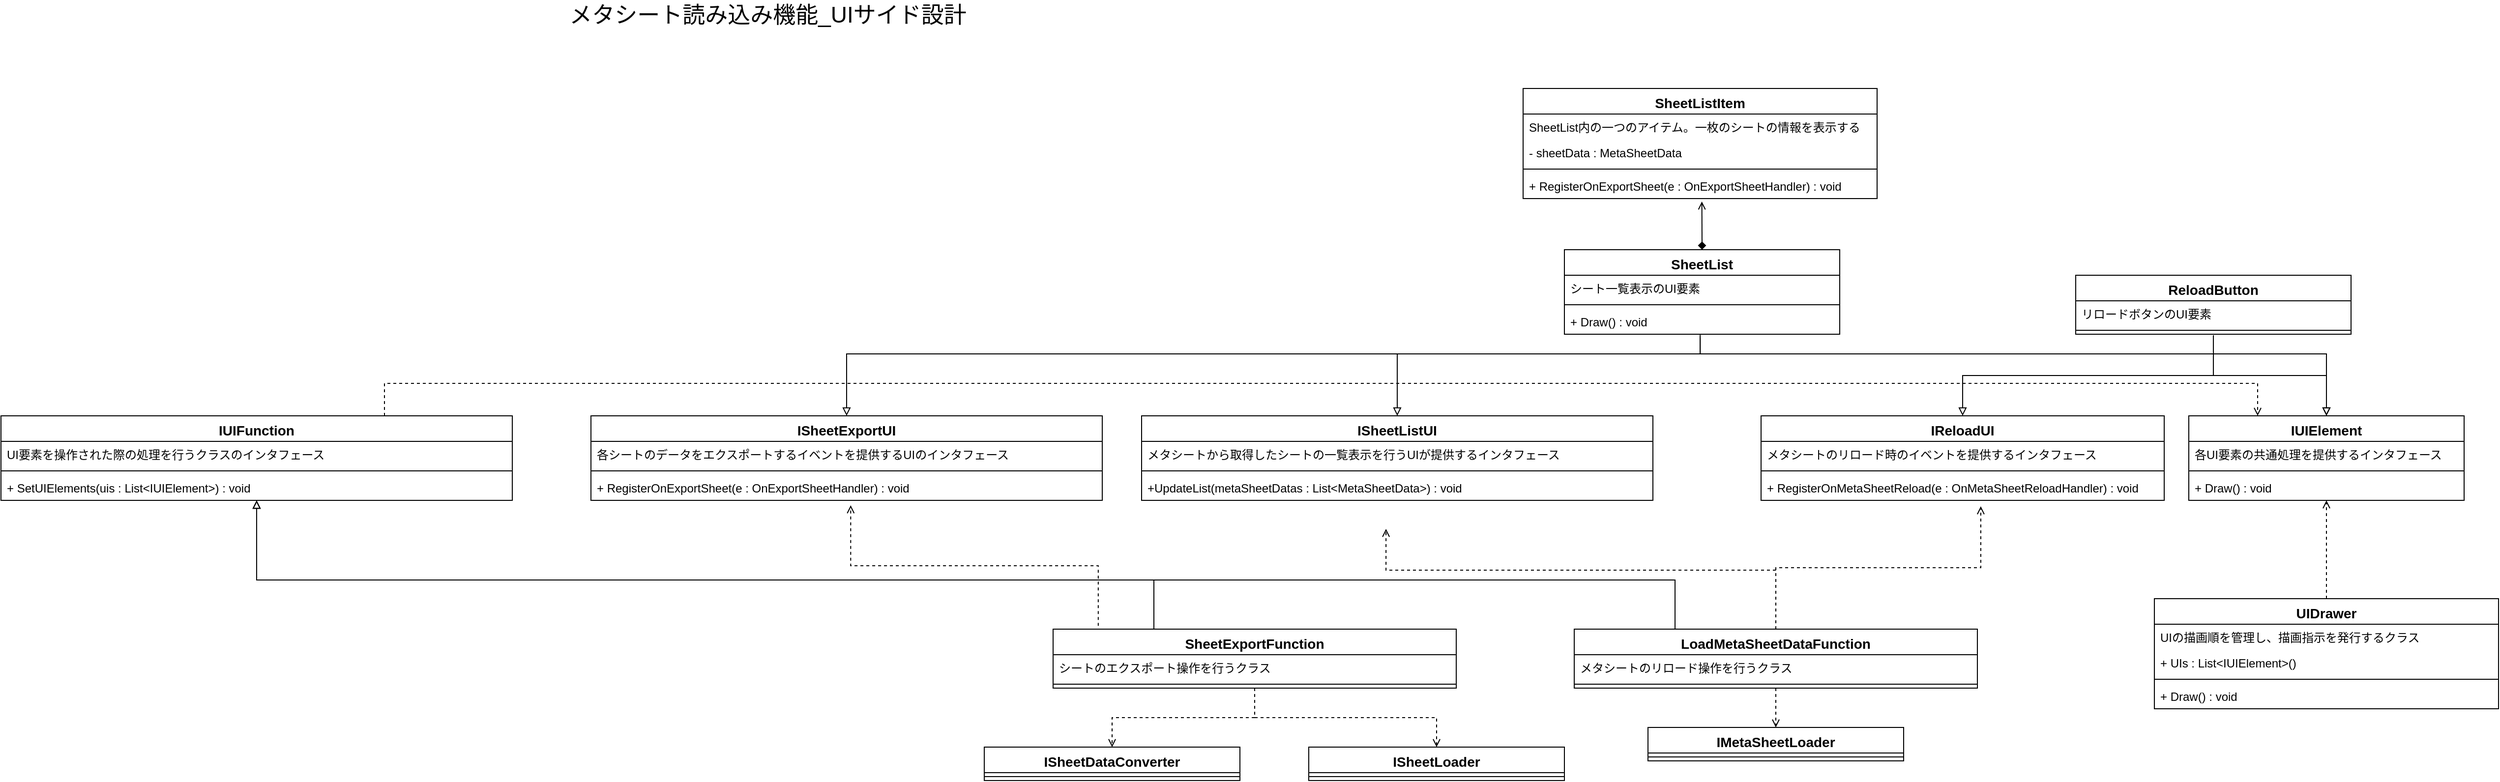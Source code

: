 <mxfile version="18.0.1" type="device"><diagram id="pZ8-nbCR5Ntvw2svwKis" name="ページ1"><mxGraphModel dx="3950" dy="2322" grid="1" gridSize="10" guides="1" tooltips="1" connect="1" arrows="1" fold="1" page="1" pageScale="1" pageWidth="827" pageHeight="1169" math="0" shadow="0"><root><mxCell id="0"/><mxCell id="1" parent="0"/><mxCell id="_xUrK5Ruoj5piQmEMa_U-1" value="UIDrawer" style="swimlane;fontStyle=1;align=center;verticalAlign=top;childLayout=stackLayout;horizontal=1;startSize=26;horizontalStack=0;resizeParent=1;resizeParentMax=0;resizeLast=0;collapsible=1;marginBottom=0;fontSize=14;" parent="1" vertex="1"><mxGeometry x="340" y="529" width="350" height="112" as="geometry"/></mxCell><mxCell id="_xUrK5Ruoj5piQmEMa_U-11" value="UIの描画順を管理し、描画指示を発行するクラス" style="text;strokeColor=none;fillColor=none;align=left;verticalAlign=top;spacingLeft=4;spacingRight=4;overflow=hidden;rotatable=0;points=[[0,0.5],[1,0.5]];portConstraint=eastwest;" parent="_xUrK5Ruoj5piQmEMa_U-1" vertex="1"><mxGeometry y="26" width="350" height="26" as="geometry"/></mxCell><mxCell id="_xUrK5Ruoj5piQmEMa_U-2" value="+ UIs : List&lt;IUIElement&gt;()" style="text;strokeColor=none;fillColor=none;align=left;verticalAlign=top;spacingLeft=4;spacingRight=4;overflow=hidden;rotatable=0;points=[[0,0.5],[1,0.5]];portConstraint=eastwest;" parent="_xUrK5Ruoj5piQmEMa_U-1" vertex="1"><mxGeometry y="52" width="350" height="26" as="geometry"/></mxCell><mxCell id="_xUrK5Ruoj5piQmEMa_U-3" value="" style="line;strokeWidth=1;fillColor=none;align=left;verticalAlign=middle;spacingTop=-1;spacingLeft=3;spacingRight=3;rotatable=0;labelPosition=right;points=[];portConstraint=eastwest;" parent="_xUrK5Ruoj5piQmEMa_U-1" vertex="1"><mxGeometry y="78" width="350" height="8" as="geometry"/></mxCell><mxCell id="_xUrK5Ruoj5piQmEMa_U-4" value="+ Draw() : void" style="text;strokeColor=none;fillColor=none;align=left;verticalAlign=top;spacingLeft=4;spacingRight=4;overflow=hidden;rotatable=0;points=[[0,0.5],[1,0.5]];portConstraint=eastwest;" parent="_xUrK5Ruoj5piQmEMa_U-1" vertex="1"><mxGeometry y="86" width="350" height="26" as="geometry"/></mxCell><mxCell id="_xUrK5Ruoj5piQmEMa_U-5" value="メタシート読み込み機能_UIサイド設計" style="text;html=1;strokeColor=none;fillColor=none;align=center;verticalAlign=middle;whiteSpace=wrap;rounded=0;fontSize=23;" parent="1" vertex="1"><mxGeometry x="-1280" y="-80" width="420" height="30" as="geometry"/></mxCell><mxCell id="_xUrK5Ruoj5piQmEMa_U-7" value="IUIElement" style="swimlane;fontStyle=1;align=center;verticalAlign=top;childLayout=stackLayout;horizontal=1;startSize=26;horizontalStack=0;resizeParent=1;resizeParentMax=0;resizeLast=0;collapsible=1;marginBottom=0;fontSize=14;" parent="1" vertex="1"><mxGeometry x="375" y="343" width="280" height="86" as="geometry"/></mxCell><mxCell id="_xUrK5Ruoj5piQmEMa_U-8" value="各UI要素の共通処理を提供するインタフェース" style="text;strokeColor=none;fillColor=none;align=left;verticalAlign=top;spacingLeft=4;spacingRight=4;overflow=hidden;rotatable=0;points=[[0,0.5],[1,0.5]];portConstraint=eastwest;" parent="_xUrK5Ruoj5piQmEMa_U-7" vertex="1"><mxGeometry y="26" width="280" height="26" as="geometry"/></mxCell><mxCell id="_xUrK5Ruoj5piQmEMa_U-9" value="" style="line;strokeWidth=1;fillColor=none;align=left;verticalAlign=middle;spacingTop=-1;spacingLeft=3;spacingRight=3;rotatable=0;labelPosition=right;points=[];portConstraint=eastwest;" parent="_xUrK5Ruoj5piQmEMa_U-7" vertex="1"><mxGeometry y="52" width="280" height="8" as="geometry"/></mxCell><mxCell id="_xUrK5Ruoj5piQmEMa_U-10" value="+ Draw() : void" style="text;strokeColor=none;fillColor=none;align=left;verticalAlign=top;spacingLeft=4;spacingRight=4;overflow=hidden;rotatable=0;points=[[0,0.5],[1,0.5]];portConstraint=eastwest;" parent="_xUrK5Ruoj5piQmEMa_U-7" vertex="1"><mxGeometry y="60" width="280" height="26" as="geometry"/></mxCell><mxCell id="_xUrK5Ruoj5piQmEMa_U-12" value="" style="endArrow=open;html=1;rounded=0;fontSize=23;exitX=0.5;exitY=0;exitDx=0;exitDy=0;dashed=1;endFill=0;" parent="1" source="_xUrK5Ruoj5piQmEMa_U-1" target="_xUrK5Ruoj5piQmEMa_U-7" edge="1"><mxGeometry width="50" height="50" relative="1" as="geometry"><mxPoint x="435" y="493" as="sourcePoint"/><mxPoint x="515" y="453" as="targetPoint"/></mxGeometry></mxCell><mxCell id="_xUrK5Ruoj5piQmEMa_U-13" value="ReloadButton" style="swimlane;fontStyle=1;align=center;verticalAlign=top;childLayout=stackLayout;horizontal=1;startSize=26;horizontalStack=0;resizeParent=1;resizeParentMax=0;resizeLast=0;collapsible=1;marginBottom=0;fontSize=14;" parent="1" vertex="1"><mxGeometry x="260" y="200" width="280" height="60" as="geometry"/></mxCell><mxCell id="_xUrK5Ruoj5piQmEMa_U-14" value="リロードボタンのUI要素" style="text;strokeColor=none;fillColor=none;align=left;verticalAlign=top;spacingLeft=4;spacingRight=4;overflow=hidden;rotatable=0;points=[[0,0.5],[1,0.5]];portConstraint=eastwest;" parent="_xUrK5Ruoj5piQmEMa_U-13" vertex="1"><mxGeometry y="26" width="280" height="26" as="geometry"/></mxCell><mxCell id="_xUrK5Ruoj5piQmEMa_U-15" value="" style="line;strokeWidth=1;fillColor=none;align=left;verticalAlign=middle;spacingTop=-1;spacingLeft=3;spacingRight=3;rotatable=0;labelPosition=right;points=[];portConstraint=eastwest;" parent="_xUrK5Ruoj5piQmEMa_U-13" vertex="1"><mxGeometry y="52" width="280" height="8" as="geometry"/></mxCell><mxCell id="_xUrK5Ruoj5piQmEMa_U-17" value="IReloadUI" style="swimlane;fontStyle=1;align=center;verticalAlign=top;childLayout=stackLayout;horizontal=1;startSize=26;horizontalStack=0;resizeParent=1;resizeParentMax=0;resizeLast=0;collapsible=1;marginBottom=0;fontSize=14;" parent="1" vertex="1"><mxGeometry x="-60" y="343" width="410" height="86" as="geometry"/></mxCell><mxCell id="_xUrK5Ruoj5piQmEMa_U-18" value="メタシートのリロード時のイベントを提供するインタフェース" style="text;strokeColor=none;fillColor=none;align=left;verticalAlign=top;spacingLeft=4;spacingRight=4;overflow=hidden;rotatable=0;points=[[0,0.5],[1,0.5]];portConstraint=eastwest;" parent="_xUrK5Ruoj5piQmEMa_U-17" vertex="1"><mxGeometry y="26" width="410" height="26" as="geometry"/></mxCell><mxCell id="_xUrK5Ruoj5piQmEMa_U-19" value="" style="line;strokeWidth=1;fillColor=none;align=left;verticalAlign=middle;spacingTop=-1;spacingLeft=3;spacingRight=3;rotatable=0;labelPosition=right;points=[];portConstraint=eastwest;" parent="_xUrK5Ruoj5piQmEMa_U-17" vertex="1"><mxGeometry y="52" width="410" height="8" as="geometry"/></mxCell><mxCell id="_xUrK5Ruoj5piQmEMa_U-20" value="+ RegisterOnMetaSheetReload(e : OnMetaSheetReloadHandler) : void" style="text;strokeColor=none;fillColor=none;align=left;verticalAlign=top;spacingLeft=4;spacingRight=4;overflow=hidden;rotatable=0;points=[[0,0.5],[1,0.5]];portConstraint=eastwest;" parent="_xUrK5Ruoj5piQmEMa_U-17" vertex="1"><mxGeometry y="60" width="410" height="26" as="geometry"/></mxCell><mxCell id="_xUrK5Ruoj5piQmEMa_U-21" value="" style="endArrow=block;html=1;rounded=0;fontSize=23;endFill=0;exitX=0.5;exitY=1.192;exitDx=0;exitDy=0;exitPerimeter=0;entryX=0.5;entryY=0;entryDx=0;entryDy=0;edgeStyle=elbowEdgeStyle;elbow=vertical;" parent="1" target="_xUrK5Ruoj5piQmEMa_U-17" edge="1"><mxGeometry width="50" height="50" relative="1" as="geometry"><mxPoint x="400" y="260.992" as="sourcePoint"/><mxPoint x="524" y="439" as="targetPoint"/></mxGeometry></mxCell><mxCell id="_xUrK5Ruoj5piQmEMa_U-22" value="" style="endArrow=block;html=1;rounded=0;fontSize=23;endFill=0;exitX=0.5;exitY=1.192;exitDx=0;exitDy=0;exitPerimeter=0;entryX=0.5;entryY=0;entryDx=0;entryDy=0;edgeStyle=elbowEdgeStyle;elbow=vertical;" parent="1" target="_xUrK5Ruoj5piQmEMa_U-7" edge="1"><mxGeometry width="50" height="50" relative="1" as="geometry"><mxPoint x="400" y="260.992" as="sourcePoint"/><mxPoint x="190" y="353" as="targetPoint"/></mxGeometry></mxCell><mxCell id="8NGYuiesdJugv4xLFemF-8" value="SheetList" style="swimlane;fontStyle=1;align=center;verticalAlign=top;childLayout=stackLayout;horizontal=1;startSize=26;horizontalStack=0;resizeParent=1;resizeParentMax=0;resizeLast=0;collapsible=1;marginBottom=0;fontSize=14;" parent="1" vertex="1"><mxGeometry x="-260" y="174" width="280" height="86" as="geometry"/></mxCell><mxCell id="8NGYuiesdJugv4xLFemF-9" value="シート一覧表示のUI要素" style="text;strokeColor=none;fillColor=none;align=left;verticalAlign=top;spacingLeft=4;spacingRight=4;overflow=hidden;rotatable=0;points=[[0,0.5],[1,0.5]];portConstraint=eastwest;" parent="8NGYuiesdJugv4xLFemF-8" vertex="1"><mxGeometry y="26" width="280" height="26" as="geometry"/></mxCell><mxCell id="8NGYuiesdJugv4xLFemF-10" value="" style="line;strokeWidth=1;fillColor=none;align=left;verticalAlign=middle;spacingTop=-1;spacingLeft=3;spacingRight=3;rotatable=0;labelPosition=right;points=[];portConstraint=eastwest;" parent="8NGYuiesdJugv4xLFemF-8" vertex="1"><mxGeometry y="52" width="280" height="8" as="geometry"/></mxCell><mxCell id="8NGYuiesdJugv4xLFemF-11" value="+ Draw() : void" style="text;strokeColor=none;fillColor=none;align=left;verticalAlign=top;spacingLeft=4;spacingRight=4;overflow=hidden;rotatable=0;points=[[0,0.5],[1,0.5]];portConstraint=eastwest;" parent="8NGYuiesdJugv4xLFemF-8" vertex="1"><mxGeometry y="60" width="280" height="26" as="geometry"/></mxCell><mxCell id="8NGYuiesdJugv4xLFemF-12" value="" style="endArrow=block;html=1;rounded=0;fontSize=23;endFill=0;exitX=0.493;exitY=1.154;exitDx=0;exitDy=0;exitPerimeter=0;entryX=0.5;entryY=0;entryDx=0;entryDy=0;edgeStyle=elbowEdgeStyle;elbow=vertical;" parent="1" source="8NGYuiesdJugv4xLFemF-11" target="_xUrK5Ruoj5piQmEMa_U-7" edge="1"><mxGeometry width="50" height="50" relative="1" as="geometry"><mxPoint x="410" y="270.992" as="sourcePoint"/><mxPoint x="525" y="353" as="targetPoint"/><Array as="points"><mxPoint x="200" y="280"/></Array></mxGeometry></mxCell><mxCell id="8NGYuiesdJugv4xLFemF-13" value="ISheetListUI" style="swimlane;fontStyle=1;align=center;verticalAlign=top;childLayout=stackLayout;horizontal=1;startSize=26;horizontalStack=0;resizeParent=1;resizeParentMax=0;resizeLast=0;collapsible=1;marginBottom=0;fontSize=14;" parent="1" vertex="1"><mxGeometry x="-690" y="343" width="520" height="86" as="geometry"/></mxCell><mxCell id="8NGYuiesdJugv4xLFemF-14" value="メタシートから取得したシートの一覧表示を行うUIが提供するインタフェース" style="text;strokeColor=none;fillColor=none;align=left;verticalAlign=top;spacingLeft=4;spacingRight=4;overflow=hidden;rotatable=0;points=[[0,0.5],[1,0.5]];portConstraint=eastwest;" parent="8NGYuiesdJugv4xLFemF-13" vertex="1"><mxGeometry y="26" width="520" height="26" as="geometry"/></mxCell><mxCell id="8NGYuiesdJugv4xLFemF-15" value="" style="line;strokeWidth=1;fillColor=none;align=left;verticalAlign=middle;spacingTop=-1;spacingLeft=3;spacingRight=3;rotatable=0;labelPosition=right;points=[];portConstraint=eastwest;" parent="8NGYuiesdJugv4xLFemF-13" vertex="1"><mxGeometry y="52" width="520" height="8" as="geometry"/></mxCell><mxCell id="8NGYuiesdJugv4xLFemF-16" value="+UpdateList(metaSheetDatas : List&lt;MetaSheetData&gt;) : void" style="text;strokeColor=none;fillColor=none;align=left;verticalAlign=top;spacingLeft=4;spacingRight=4;overflow=hidden;rotatable=0;points=[[0,0.5],[1,0.5]];portConstraint=eastwest;" parent="8NGYuiesdJugv4xLFemF-13" vertex="1"><mxGeometry y="60" width="520" height="26" as="geometry"/></mxCell><mxCell id="8NGYuiesdJugv4xLFemF-17" value="" style="endArrow=block;html=1;rounded=0;fontSize=23;endFill=0;exitX=0.493;exitY=1.115;exitDx=0;exitDy=0;exitPerimeter=0;entryX=0.5;entryY=0;entryDx=0;entryDy=0;edgeStyle=elbowEdgeStyle;elbow=vertical;" parent="1" source="8NGYuiesdJugv4xLFemF-11" target="8NGYuiesdJugv4xLFemF-13" edge="1"><mxGeometry width="50" height="50" relative="1" as="geometry"><mxPoint x="-111.96" y="274.004" as="sourcePoint"/><mxPoint x="525" y="353" as="targetPoint"/><Array as="points"><mxPoint x="-150" y="280"/></Array></mxGeometry></mxCell><mxCell id="8NGYuiesdJugv4xLFemF-19" value="LoadMetaSheetDataFunction" style="swimlane;fontStyle=1;align=center;verticalAlign=top;childLayout=stackLayout;horizontal=1;startSize=26;horizontalStack=0;resizeParent=1;resizeParentMax=0;resizeLast=0;collapsible=1;marginBottom=0;fontSize=14;" parent="1" vertex="1"><mxGeometry x="-250" y="560" width="410" height="60" as="geometry"/></mxCell><mxCell id="8NGYuiesdJugv4xLFemF-20" value="メタシートのリロード操作を行うクラス" style="text;strokeColor=none;fillColor=none;align=left;verticalAlign=top;spacingLeft=4;spacingRight=4;overflow=hidden;rotatable=0;points=[[0,0.5],[1,0.5]];portConstraint=eastwest;" parent="8NGYuiesdJugv4xLFemF-19" vertex="1"><mxGeometry y="26" width="410" height="26" as="geometry"/></mxCell><mxCell id="8NGYuiesdJugv4xLFemF-21" value="" style="line;strokeWidth=1;fillColor=none;align=left;verticalAlign=middle;spacingTop=-1;spacingLeft=3;spacingRight=3;rotatable=0;labelPosition=right;points=[];portConstraint=eastwest;" parent="8NGYuiesdJugv4xLFemF-19" vertex="1"><mxGeometry y="52" width="410" height="8" as="geometry"/></mxCell><mxCell id="8NGYuiesdJugv4xLFemF-23" value="" style="endArrow=open;html=1;rounded=0;fontSize=23;exitX=0.5;exitY=0;exitDx=0;exitDy=0;dashed=1;endFill=0;edgeStyle=elbowEdgeStyle;elbow=vertical;entryX=0.545;entryY=1.231;entryDx=0;entryDy=0;entryPerimeter=0;" parent="1" source="8NGYuiesdJugv4xLFemF-19" target="_xUrK5Ruoj5piQmEMa_U-20" edge="1"><mxGeometry width="50" height="50" relative="1" as="geometry"><mxPoint x="525" y="539" as="sourcePoint"/><mxPoint x="525" y="439" as="targetPoint"/></mxGeometry></mxCell><mxCell id="8NGYuiesdJugv4xLFemF-24" value="" style="endArrow=open;html=1;rounded=0;fontSize=23;exitX=0.5;exitY=0;exitDx=0;exitDy=0;dashed=1;endFill=0;edgeStyle=elbowEdgeStyle;elbow=vertical;entryX=0.478;entryY=1.115;entryDx=0;entryDy=0;entryPerimeter=0;" parent="1" source="8NGYuiesdJugv4xLFemF-19" edge="1"><mxGeometry width="50" height="50" relative="1" as="geometry"><mxPoint x="-35" y="570" as="sourcePoint"/><mxPoint x="-441.44" y="457.99" as="targetPoint"/><Array as="points"><mxPoint x="-250" y="500"/></Array></mxGeometry></mxCell><mxCell id="8NGYuiesdJugv4xLFemF-25" value="SheetExportFunction" style="swimlane;fontStyle=1;align=center;verticalAlign=top;childLayout=stackLayout;horizontal=1;startSize=26;horizontalStack=0;resizeParent=1;resizeParentMax=0;resizeLast=0;collapsible=1;marginBottom=0;fontSize=14;" parent="1" vertex="1"><mxGeometry x="-780" y="560" width="410" height="60" as="geometry"/></mxCell><mxCell id="8NGYuiesdJugv4xLFemF-26" value="シートのエクスポート操作を行うクラス" style="text;strokeColor=none;fillColor=none;align=left;verticalAlign=top;spacingLeft=4;spacingRight=4;overflow=hidden;rotatable=0;points=[[0,0.5],[1,0.5]];portConstraint=eastwest;" parent="8NGYuiesdJugv4xLFemF-25" vertex="1"><mxGeometry y="26" width="410" height="26" as="geometry"/></mxCell><mxCell id="8NGYuiesdJugv4xLFemF-27" value="" style="line;strokeWidth=1;fillColor=none;align=left;verticalAlign=middle;spacingTop=-1;spacingLeft=3;spacingRight=3;rotatable=0;labelPosition=right;points=[];portConstraint=eastwest;" parent="8NGYuiesdJugv4xLFemF-25" vertex="1"><mxGeometry y="52" width="410" height="8" as="geometry"/></mxCell><mxCell id="8NGYuiesdJugv4xLFemF-29" value="" style="endArrow=open;html=1;rounded=0;fontSize=23;exitX=0.112;exitY=-0.056;exitDx=0;exitDy=0;dashed=1;endFill=0;elbow=vertical;entryX=0.508;entryY=1.192;entryDx=0;entryDy=0;entryPerimeter=0;exitPerimeter=0;edgeStyle=elbowEdgeStyle;" parent="1" source="8NGYuiesdJugv4xLFemF-25" target="3AVMkIu4Htj-s8edqL29-4" edge="1"><mxGeometry width="50" height="50" relative="1" as="geometry"><mxPoint x="-35" y="570" as="sourcePoint"/><mxPoint x="-575.08" y="459.992" as="targetPoint"/></mxGeometry></mxCell><mxCell id="8NGYuiesdJugv4xLFemF-30" value="IMetaSheetLoader" style="swimlane;fontStyle=1;align=center;verticalAlign=top;childLayout=stackLayout;horizontal=1;startSize=26;horizontalStack=0;resizeParent=1;resizeParentMax=0;resizeLast=0;collapsible=1;marginBottom=0;fontSize=14;" parent="1" vertex="1"><mxGeometry x="-175" y="660" width="260" height="34" as="geometry"/></mxCell><mxCell id="8NGYuiesdJugv4xLFemF-33" value="" style="line;strokeWidth=1;fillColor=none;align=left;verticalAlign=middle;spacingTop=-1;spacingLeft=3;spacingRight=3;rotatable=0;labelPosition=right;points=[];portConstraint=eastwest;" parent="8NGYuiesdJugv4xLFemF-30" vertex="1"><mxGeometry y="26" width="260" height="8" as="geometry"/></mxCell><mxCell id="8NGYuiesdJugv4xLFemF-35" value="" style="endArrow=open;html=1;rounded=0;fontSize=23;exitX=0.5;exitY=1;exitDx=0;exitDy=0;dashed=1;endFill=0;entryX=0.5;entryY=0;entryDx=0;entryDy=0;" parent="1" source="8NGYuiesdJugv4xLFemF-19" target="8NGYuiesdJugv4xLFemF-30" edge="1"><mxGeometry width="50" height="50" relative="1" as="geometry"><mxPoint x="525" y="539" as="sourcePoint"/><mxPoint x="525" y="439" as="targetPoint"/></mxGeometry></mxCell><mxCell id="8NGYuiesdJugv4xLFemF-36" value="ISheetLoader" style="swimlane;fontStyle=1;align=center;verticalAlign=top;childLayout=stackLayout;horizontal=1;startSize=26;horizontalStack=0;resizeParent=1;resizeParentMax=0;resizeLast=0;collapsible=1;marginBottom=0;fontSize=14;" parent="1" vertex="1"><mxGeometry x="-520" y="680" width="260" height="34" as="geometry"/></mxCell><mxCell id="8NGYuiesdJugv4xLFemF-37" value="" style="line;strokeWidth=1;fillColor=none;align=left;verticalAlign=middle;spacingTop=-1;spacingLeft=3;spacingRight=3;rotatable=0;labelPosition=right;points=[];portConstraint=eastwest;" parent="8NGYuiesdJugv4xLFemF-36" vertex="1"><mxGeometry y="26" width="260" height="8" as="geometry"/></mxCell><mxCell id="8NGYuiesdJugv4xLFemF-38" value="ISheetDataConverter" style="swimlane;fontStyle=1;align=center;verticalAlign=top;childLayout=stackLayout;horizontal=1;startSize=26;horizontalStack=0;resizeParent=1;resizeParentMax=0;resizeLast=0;collapsible=1;marginBottom=0;fontSize=14;" parent="1" vertex="1"><mxGeometry x="-850" y="680" width="260" height="34" as="geometry"/></mxCell><mxCell id="8NGYuiesdJugv4xLFemF-39" value="" style="line;strokeWidth=1;fillColor=none;align=left;verticalAlign=middle;spacingTop=-1;spacingLeft=3;spacingRight=3;rotatable=0;labelPosition=right;points=[];portConstraint=eastwest;" parent="8NGYuiesdJugv4xLFemF-38" vertex="1"><mxGeometry y="26" width="260" height="8" as="geometry"/></mxCell><mxCell id="8NGYuiesdJugv4xLFemF-40" value="" style="endArrow=open;html=1;rounded=0;fontSize=23;exitX=0.5;exitY=1;exitDx=0;exitDy=0;dashed=1;endFill=0;elbow=vertical;entryX=0.5;entryY=0;entryDx=0;entryDy=0;edgeStyle=elbowEdgeStyle;" parent="1" source="8NGYuiesdJugv4xLFemF-25" target="8NGYuiesdJugv4xLFemF-38" edge="1"><mxGeometry width="50" height="50" relative="1" as="geometry"><mxPoint x="-565" y="570" as="sourcePoint"/><mxPoint x="-565.08" y="469.992" as="targetPoint"/></mxGeometry></mxCell><mxCell id="8NGYuiesdJugv4xLFemF-41" value="" style="endArrow=open;html=1;rounded=0;fontSize=23;exitX=0.5;exitY=1;exitDx=0;exitDy=0;dashed=1;endFill=0;elbow=vertical;entryX=0.5;entryY=0;entryDx=0;entryDy=0;edgeStyle=elbowEdgeStyle;" parent="1" source="8NGYuiesdJugv4xLFemF-25" target="8NGYuiesdJugv4xLFemF-36" edge="1"><mxGeometry width="50" height="50" relative="1" as="geometry"><mxPoint x="-565" y="630" as="sourcePoint"/><mxPoint x="-710" y="690" as="targetPoint"/></mxGeometry></mxCell><mxCell id="imFlmOSH9oFwfvli5ju6-1" value="IUIFunction" style="swimlane;fontStyle=1;align=center;verticalAlign=top;childLayout=stackLayout;horizontal=1;startSize=26;horizontalStack=0;resizeParent=1;resizeParentMax=0;resizeLast=0;collapsible=1;marginBottom=0;fontSize=14;" parent="1" vertex="1"><mxGeometry x="-1850" y="343" width="520" height="86" as="geometry"/></mxCell><mxCell id="imFlmOSH9oFwfvli5ju6-2" value="UI要素を操作された際の処理を行うクラスのインタフェース" style="text;strokeColor=none;fillColor=none;align=left;verticalAlign=top;spacingLeft=4;spacingRight=4;overflow=hidden;rotatable=0;points=[[0,0.5],[1,0.5]];portConstraint=eastwest;" parent="imFlmOSH9oFwfvli5ju6-1" vertex="1"><mxGeometry y="26" width="520" height="26" as="geometry"/></mxCell><mxCell id="imFlmOSH9oFwfvli5ju6-3" value="" style="line;strokeWidth=1;fillColor=none;align=left;verticalAlign=middle;spacingTop=-1;spacingLeft=3;spacingRight=3;rotatable=0;labelPosition=right;points=[];portConstraint=eastwest;" parent="imFlmOSH9oFwfvli5ju6-1" vertex="1"><mxGeometry y="52" width="520" height="8" as="geometry"/></mxCell><mxCell id="imFlmOSH9oFwfvli5ju6-5" value="+ SetUIElements(uis : List&lt;IUIElement&gt;) : void" style="text;strokeColor=none;fillColor=none;align=left;verticalAlign=top;spacingLeft=4;spacingRight=4;overflow=hidden;rotatable=0;points=[[0,0.5],[1,0.5]];portConstraint=eastwest;" parent="imFlmOSH9oFwfvli5ju6-1" vertex="1"><mxGeometry y="60" width="520" height="26" as="geometry"/></mxCell><mxCell id="imFlmOSH9oFwfvli5ju6-6" value="" style="endArrow=block;html=1;rounded=0;fontSize=23;endFill=0;exitX=0.25;exitY=0;exitDx=0;exitDy=0;edgeStyle=elbowEdgeStyle;elbow=vertical;" parent="1" source="8NGYuiesdJugv4xLFemF-25" target="imFlmOSH9oFwfvli5ju6-1" edge="1"><mxGeometry width="50" height="50" relative="1" as="geometry"><mxPoint x="-111.96" y="272.99" as="sourcePoint"/><mxPoint x="-1030" y="500" as="targetPoint"/><Array as="points"><mxPoint x="-840" y="510"/></Array></mxGeometry></mxCell><mxCell id="imFlmOSH9oFwfvli5ju6-7" value="" style="endArrow=block;html=1;rounded=0;fontSize=23;endFill=0;exitX=0.25;exitY=0;exitDx=0;exitDy=0;edgeStyle=elbowEdgeStyle;elbow=vertical;" parent="1" source="8NGYuiesdJugv4xLFemF-19" target="imFlmOSH9oFwfvli5ju6-1" edge="1"><mxGeometry width="50" height="50" relative="1" as="geometry"><mxPoint x="-667.5" y="570.0" as="sourcePoint"/><mxPoint x="-1040" y="440" as="targetPoint"/><Array as="points"><mxPoint x="-600" y="510"/></Array></mxGeometry></mxCell><mxCell id="imFlmOSH9oFwfvli5ju6-8" value="SheetListItem" style="swimlane;fontStyle=1;align=center;verticalAlign=top;childLayout=stackLayout;horizontal=1;startSize=26;horizontalStack=0;resizeParent=1;resizeParentMax=0;resizeLast=0;collapsible=1;marginBottom=0;fontSize=14;" parent="1" vertex="1"><mxGeometry x="-302" y="10" width="360" height="112" as="geometry"/></mxCell><mxCell id="imFlmOSH9oFwfvli5ju6-9" value="SheetList内の一つのアイテム。一枚のシートの情報を表示する" style="text;strokeColor=none;fillColor=none;align=left;verticalAlign=top;spacingLeft=4;spacingRight=4;overflow=hidden;rotatable=0;points=[[0,0.5],[1,0.5]];portConstraint=eastwest;" parent="imFlmOSH9oFwfvli5ju6-8" vertex="1"><mxGeometry y="26" width="360" height="26" as="geometry"/></mxCell><mxCell id="imFlmOSH9oFwfvli5ju6-12" value="- sheetData : MetaSheetData" style="text;strokeColor=none;fillColor=none;align=left;verticalAlign=top;spacingLeft=4;spacingRight=4;overflow=hidden;rotatable=0;points=[[0,0.5],[1,0.5]];portConstraint=eastwest;" parent="imFlmOSH9oFwfvli5ju6-8" vertex="1"><mxGeometry y="52" width="360" height="26" as="geometry"/></mxCell><mxCell id="imFlmOSH9oFwfvli5ju6-10" value="" style="line;strokeWidth=1;fillColor=none;align=left;verticalAlign=middle;spacingTop=-1;spacingLeft=3;spacingRight=3;rotatable=0;labelPosition=right;points=[];portConstraint=eastwest;" parent="imFlmOSH9oFwfvli5ju6-8" vertex="1"><mxGeometry y="78" width="360" height="8" as="geometry"/></mxCell><mxCell id="imFlmOSH9oFwfvli5ju6-11" value="+ RegisterOnExportSheet(e : OnExportSheetHandler) : void" style="text;strokeColor=none;fillColor=none;align=left;verticalAlign=top;spacingLeft=4;spacingRight=4;overflow=hidden;rotatable=0;points=[[0,0.5],[1,0.5]];portConstraint=eastwest;" parent="imFlmOSH9oFwfvli5ju6-8" vertex="1"><mxGeometry y="86" width="360" height="26" as="geometry"/></mxCell><mxCell id="imFlmOSH9oFwfvli5ju6-13" value="" style="endArrow=open;html=1;rounded=0;exitX=0.5;exitY=0;exitDx=0;exitDy=0;entryX=0.505;entryY=1.115;entryDx=0;entryDy=0;entryPerimeter=0;endFill=0;startArrow=diamond;startFill=1;" parent="1" source="8NGYuiesdJugv4xLFemF-8" target="imFlmOSH9oFwfvli5ju6-11" edge="1"><mxGeometry width="50" height="50" relative="1" as="geometry"><mxPoint x="-110" y="210" as="sourcePoint"/><mxPoint x="-60" y="160" as="targetPoint"/></mxGeometry></mxCell><mxCell id="imFlmOSH9oFwfvli5ju6-14" value="" style="endArrow=open;html=1;rounded=0;fontSize=23;exitX=0.75;exitY=0;exitDx=0;exitDy=0;dashed=1;endFill=0;entryX=0.25;entryY=0;entryDx=0;entryDy=0;" parent="1" source="imFlmOSH9oFwfvli5ju6-1" target="_xUrK5Ruoj5piQmEMa_U-7" edge="1"><mxGeometry width="50" height="50" relative="1" as="geometry"><mxPoint x="525" y="539" as="sourcePoint"/><mxPoint x="525" y="439" as="targetPoint"/><Array as="points"><mxPoint x="-1460" y="310"/><mxPoint x="445" y="310"/></Array></mxGeometry></mxCell><mxCell id="3AVMkIu4Htj-s8edqL29-1" value="ISheetExportUI" style="swimlane;fontStyle=1;align=center;verticalAlign=top;childLayout=stackLayout;horizontal=1;startSize=26;horizontalStack=0;resizeParent=1;resizeParentMax=0;resizeLast=0;collapsible=1;marginBottom=0;fontSize=14;" vertex="1" parent="1"><mxGeometry x="-1250" y="343" width="520" height="86" as="geometry"/></mxCell><mxCell id="3AVMkIu4Htj-s8edqL29-2" value="各シートのデータをエクスポートするイベントを提供するUIのインタフェース" style="text;strokeColor=none;fillColor=none;align=left;verticalAlign=top;spacingLeft=4;spacingRight=4;overflow=hidden;rotatable=0;points=[[0,0.5],[1,0.5]];portConstraint=eastwest;" vertex="1" parent="3AVMkIu4Htj-s8edqL29-1"><mxGeometry y="26" width="520" height="26" as="geometry"/></mxCell><mxCell id="3AVMkIu4Htj-s8edqL29-3" value="" style="line;strokeWidth=1;fillColor=none;align=left;verticalAlign=middle;spacingTop=-1;spacingLeft=3;spacingRight=3;rotatable=0;labelPosition=right;points=[];portConstraint=eastwest;" vertex="1" parent="3AVMkIu4Htj-s8edqL29-1"><mxGeometry y="52" width="520" height="8" as="geometry"/></mxCell><mxCell id="3AVMkIu4Htj-s8edqL29-4" value="+ RegisterOnExportSheet(e : OnExportSheetHandler) : void" style="text;strokeColor=none;fillColor=none;align=left;verticalAlign=top;spacingLeft=4;spacingRight=4;overflow=hidden;rotatable=0;points=[[0,0.5],[1,0.5]];portConstraint=eastwest;" vertex="1" parent="3AVMkIu4Htj-s8edqL29-1"><mxGeometry y="60" width="520" height="26" as="geometry"/></mxCell><mxCell id="3AVMkIu4Htj-s8edqL29-5" value="" style="endArrow=block;html=1;rounded=0;fontSize=23;endFill=0;exitX=0.493;exitY=1.026;exitDx=0;exitDy=0;exitPerimeter=0;entryX=0.5;entryY=0;entryDx=0;entryDy=0;edgeStyle=elbowEdgeStyle;elbow=vertical;" edge="1" parent="1" source="8NGYuiesdJugv4xLFemF-11" target="3AVMkIu4Htj-s8edqL29-1"><mxGeometry width="50" height="50" relative="1" as="geometry"><mxPoint x="-111.96" y="272.99" as="sourcePoint"/><mxPoint x="-420" y="353" as="targetPoint"/><Array as="points"><mxPoint x="-440" y="280"/><mxPoint x="-560" y="290"/></Array></mxGeometry></mxCell></root></mxGraphModel></diagram></mxfile>